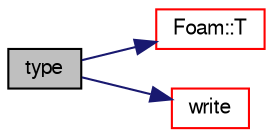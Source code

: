 digraph "type"
{
  bgcolor="transparent";
  edge [fontname="FreeSans",fontsize="10",labelfontname="FreeSans",labelfontsize="10"];
  node [fontname="FreeSans",fontsize="10",shape=record];
  rankdir="LR";
  Node10 [label="type",height=0.2,width=0.4,color="black", fillcolor="grey75", style="filled", fontcolor="black"];
  Node10 -> Node11 [color="midnightblue",fontsize="10",style="solid",fontname="FreeSans"];
  Node11 [label="Foam::T",height=0.2,width=0.4,color="red",URL="$a21124.html#ae57fda0abb14bb0944947c463c6e09d4"];
  Node10 -> Node16 [color="midnightblue",fontsize="10",style="solid",fontname="FreeSans"];
  Node16 [label="write",height=0.2,width=0.4,color="red",URL="$a30198.html#a78cec3e4ecac4a89a3ad8d38f2ad21f5",tooltip="Write to stream. "];
}
